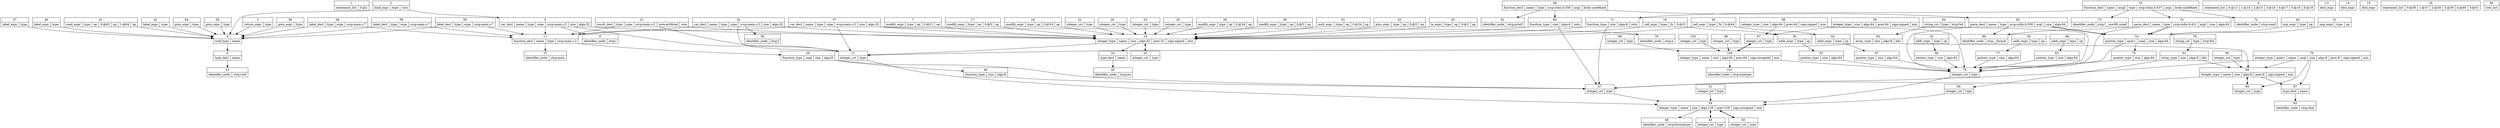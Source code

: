 digraph G {
 node [shape = record]; 1 [label = "{1 | {statement_list | 0:@2}}"];

 2 [label = "{2 | {bind_expr | type  | vars }}"];

 2:type -> 4;
 2:vars -> 5;
 3 [label = "{3 | {return_expr | type }}"];

 3:type -> 4;
 4 [label = "{4 | {void_type | name }}"];

 4:name -> 8;
 5 [label = "{5 | {var_decl | name  | type  | scpe  | srcp:main.c:3 | size  | algn:32}}"];

 5:name -> 9;
 5:type -> 10;
 5:scpe -> 11;
 5:size -> 12;
 6 [label = "{6 | {statement_list | 0:@13 | 1:@14 | 2:@15 | 3:@16 | 4:@17 | 5:@18 | 6:@19}}"];

 7 [label = "{7 | {modify_expr | type  | op | 0:@21 | op}}"];

 7:type -> 10;
 8 [label = "{8 | {type_decl | name }}"];

 8:name -> 23;
 9 [label = "{9 | {identifier_node | strg:i}}"];

 10 [label = "{10 | {integer_type | name  | size  | algn:32 | prec:32 | sign:signed | min }}"];

 10:name -> 24;
 10:size -> 12;
 10:min -> 25;
 11 [label = "{11 | {function_decl | name  | type  | srcp:main.c:2}}"];

 11:name -> 27;
 11:type -> 28;
 12 [label = "{12 | {integer_cst | type }}"];

 12:type -> 29;
 13 [label = "{13 | {decl_expr}}"];

 14 [label = "{14 | {decl_expr}}"];

 15 [label = "{15 | {decl_expr}}"];

 16 [label = "{16 | {call_expr | type  | fn  | 0:@31}}"];

 16:type -> 10;
 16:fn -> 30;
 17 [label = "{17 | {modify_expr | type  | op | 0:@5 | op}}"];

 17:type -> 10;
 18 [label = "{18 | {modify_expr | type  | op | 0:@34 | op}}"];

 18:type -> 10;
 19 [label = "{19 | {statement_list | 0:@36 | 1:@37 | 2:@38 | 3:@39 | 4:@40 | 5:@41}}"];

 20 [label = "{20 | {call_expr | type  | fn  | 0:@44}}"];

 20:type -> 10;
 20:fn -> 43;
 21 [label = "{21 | {result_decl | type  | scpe  | srcp:main.c:2 | note:artificial | size }}"];

 21:type -> 10;
 21:scpe -> 11;
 21:size -> 12;
 22 [label = "{22 | {integer_cst | type }}"];

 22:type -> 10;
 23 [label = "{23 | {identifier_node | strg:void}}"];

 24 [label = "{24 | {type_decl | name }}"];

 24:name -> 45;
 25 [label = "{25 | {integer_cst | type }}"];

 25:type -> 10;
 26 [label = "{26 | {integer_cst | type }}"];

 26:type -> 10;
 27 [label = "{27 | {identifier_node | strg:main}}"];

 28 [label = "{28 | {function_type | unql  | size  | algn:8}}"];

 28:unql -> 46;
 28:size -> 47;
 29 [label = "{29 | {integer_type | name  | size  | algn:128 | prec:128 | sign:unsigned | min }}"];

 29:name -> 48;
 29:size -> 49;
 29:min -> 50;
 30 [label = "{30 | {addr_expr | type  | op}}"];

 30:type -> 52;
 31 [label = "{31 | {nop_expr | type  | op}}"];

 31:type -> 54;
 32 [label = "{32 | {addr_expr | type  | op}}"];

 32:type -> 56;
 33 [label = "{33 | {integer_cst | type }}"];

 33:type -> 10;
 34 [label = "{34 | {var_decl | name  | type  | scpe  | srcp:main.c:3 | size  | algn:32}}"];

 34:name -> 58;
 34:type -> 10;
 34:scpe -> 11;
 34:size -> 12;
 35 [label = "{35 | {integer_cst | type }}"];

 35:type -> 10;
 36 [label = "{36 | {goto_expr | type }}"];

 36:type -> 4;
 37 [label = "{37 | {label_expr | type }}"];

 37:type -> 4;
 38 [label = "{38 | {modify_expr | type  | op | 0:@34 | op}}"];

 38:type -> 10;
 39 [label = "{39 | {modify_expr | type  | op | 0:@5 | op}}"];

 39:type -> 10;
 40 [label = "{40 | {label_expr | type }}"];

 40:type -> 4;
 41 [label = "{41 | {cond_expr | type  | op | 0:@63 | op | 1:@64 | op}}"];

 41:type -> 4;
 42 [label = "{42 | {label_expr | type }}"];

 42:type -> 4;
 43 [label = "{43 | {addr_expr | type  | op}}"];

 43:type -> 67;
 44 [label = "{44 | {nop_expr | type  | op}}"];

 44:type -> 54;
 45 [label = "{45 | {identifier_node | strg:int}}"];

 46 [label = "{46 | {function_type | size  | algn:8}}"];

 46:size -> 47;
 47 [label = "{47 | {integer_cst | type }}"];

 47:type -> 29;
 48 [label = "{48 | {identifier_node | strg:bitsizetype}}"];

 49 [label = "{49 | {integer_cst | type }}"];

 49:type -> 29;
 50 [label = "{50 | {integer_cst | type }}"];

 50:type -> 29;
 51 [label = "{51 | {integer_cst | type }}"];

 51:type -> 29;
 52 [label = "{52 | {pointer_type | size  | algn:64}}"];

 52:size -> 70;
 53 [label = "{53 | {function_decl | name  | mngl  | type  | srcp:stdio.h:437 | args  | body:undefined}}"];

 53:name -> 72;
 53:mngl -> 73;
 53:type -> 71;
 53:args -> 74;
 54 [label = "{54 | {pointer_type | qual:r | unql  | size  | algn:64}}"];

 54:unql -> 75;
 54:size -> 70;
 55 [label = "{55 | {addr_expr | type  | op}}"];

 55:type -> 77;
 56 [label = "{56 | {pointer_type | size  | algn:64}}"];

 56:size -> 70;
 57 [label = "{57 | {var_decl | name  | type  | scpe  | srcp:main.c:3 | size  | algn:32}}"];

 57:name -> 79;
 57:type -> 10;
 57:scpe -> 11;
 57:size -> 12;
 58 [label = "{58 | {identifier_node | strg:f}}"];

 59 [label = "{59 | {label_decl | type  | scpe  | srcp:main.c:7}}"];

 59:type -> 4;
 59:scpe -> 11;
 60 [label = "{60 | {label_decl | type  | scpe  | srcp:main.c:7}}"];

 60:type -> 4;
 60:scpe -> 11;
 61 [label = "{61 | {mult_expr | type  | op | 0:@34 | op}}"];

 61:type -> 10;
 62 [label = "{62 | {plus_expr | type  | op | 0:@5 | op}}"];

 62:type -> 10;
 63 [label = "{63 | {le_expr | type  | op | 0:@5 | op}}"];

 63:type -> 10;
 64 [label = "{64 | {goto_expr | type }}"];

 64:type -> 4;
 65 [label = "{65 | {goto_expr | type }}"];

 65:type -> 4;
 66 [label = "{66 | {label_decl | type  | scpe  | srcp:main.c:7}}"];

 66:type -> 4;
 66:scpe -> 11;
 67 [label = "{67 | {pointer_type | size  | algn:64}}"];

 67:size -> 70;
 68 [label = "{68 | {function_decl | name  | type  | srcp:stdio.h:356 | args  | body:undefined}}"];

 68:name -> 81;
 68:type -> 80;
 68:args -> 82;
 69 [label = "{69 | {addr_expr | type  | op}}"];

 69:type -> 83;
 70 [label = "{70 | {integer_cst | type }}"];

 70:type -> 29;
 71 [label = "{71 | {function_type | size  | algn:8 | retn }}"];

 71:size -> 47;
 71:retn -> 10;
 72 [label = "{72 | {identifier_node | strg:scanf}}"];

 73 [label = "{73 | {identifier_node | strg:*__isoc99_scanf}}"];

 74 [label = "{74 | {parm_decl | name  | type  | srcp:stdio.h:421 | argt  | size  | algn:64}}"];

 74:name -> 86;
 74:type -> 54;
 74:argt -> 54;
 74:size -> 70;
 75 [label = "{75 | {pointer_type | size  | algn:64}}"];

 75:size -> 70;
 76 [label = "{76 | {integer_type | qual:c | name  | unql  | size  | algn:8 | prec:8 | sign:signed | min }}"];

 76:name -> 87;
 76:unql -> 88;
 76:size -> 47;
 76:min -> 89;
 77 [label = "{77 | {pointer_type | size  | algn:64}}"];

 77:size -> 70;
 78 [label = "{78 | {string_cst | type  | strg:%d}}"];

 78:type -> 91;
 79 [label = "{79 | {identifier_node | strg:n}}"];

 80 [label = "{80 | {function_type | size  | algn:8 | retn }}"];

 80:size -> 47;
 80:retn -> 10;
 81 [label = "{81 | {identifier_node | strg:printf}}"];

 82 [label = "{82 | {parm_decl | name  | type  | srcp:stdio.h:356 | argt  | size  | algn:64}}"];

 82:name -> 86;
 82:type -> 54;
 82:argt -> 54;
 82:size -> 70;
 83 [label = "{83 | {pointer_type | size  | algn:64}}"];

 83:size -> 70;
 84 [label = "{84 | {string_cst | type  | strg:%d}}"];

 84:type -> 92;
 85 [label = "{85 | {tree_list}}"];

 86 [label = "{86 | {identifier_node | strg:__format}}"];

 87 [label = "{87 | {type_decl | name }}"];

 87:name -> 93;
 88 [label = "{88 | {integer_type | name  | size  | algn:8 | prec:8 | sign:signed | min }}"];

 88:name -> 87;
 88:size -> 47;
 88:min -> 89;
 89 [label = "{89 | {integer_cst | type }}"];

 89:type -> 88;
 90 [label = "{90 | {integer_cst | type }}"];

 90:type -> 88;
 91 [label = "{91 | {array_type | size  | algn:8 | elts }}"];

 91:size -> 94;
 91:elts -> 88;
 92 [label = "{92 | {array_type | size  | algn:8 | elts }}"];

 92:size -> 12;
 92:elts -> 88;
 93 [label = "{93 | {identifier_node | strg:char}}"];

 94 [label = "{94 | {integer_cst | type }}"];

 94:type -> 29;
 95 [label = "{95 | {integer_type | size  | algn:64 | prec:64 | sign:signed | min }}"];

 95:size -> 70;
 95:min -> 97;
 96 [label = "{96 | {integer_type | size  | algn:64 | prec:64 | sign:signed | min }}"];

 96:size -> 70;
 96:min -> 97;
 97 [label = "{97 | {integer_cst | type }}"];

 97:type -> 100;
 98 [label = "{98 | {integer_cst | type }}"];

 98:type -> 100;
 99 [label = "{99 | {integer_cst | type }}"];

 99:type -> 100;
 100 [label = "{100 | {integer_type | name  | size  | algn:64 | prec:64 | sign:unsigned | min }}"];

 100:name -> 101;
 100:size -> 70;
 100:min -> 97;
 101 [label = "{101 | {identifier_node | strg:sizetype}}"];

 102 [label = "{102 | {integer_cst | type }}"];

 102:type -> 100;
}
